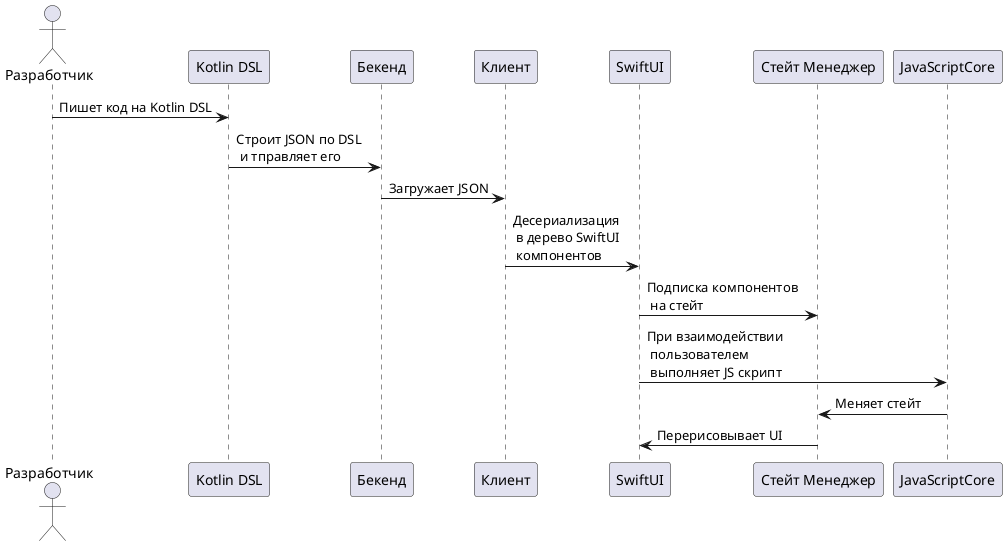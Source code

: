@startuml

actor Разработчик
participant "Kotlin DSL" as DSL
participant Бекенд
participant Клиент
participant SwiftUI as SwiftUI
participant "Стейт Менеджер" as State
participant "JavaScriptCore" as JS

Разработчик -> DSL : Пишет код на Kotlin DSL
DSL -> Бекенд : Строит JSON по DSL \n и тправляет его
Бекенд -> Клиент : Загружает JSON
Клиент -> SwiftUI : Десериализация \n в дерево SwiftUI \n компонентов
SwiftUI -> State : Подписка компонентов \n на стейт
SwiftUI -> JS : При взаимодействии \n пользователем \n выполняет JS скрипт
JS -> State : Меняет стейт
State -> SwiftUI : Перерисовывает UI

@enduml